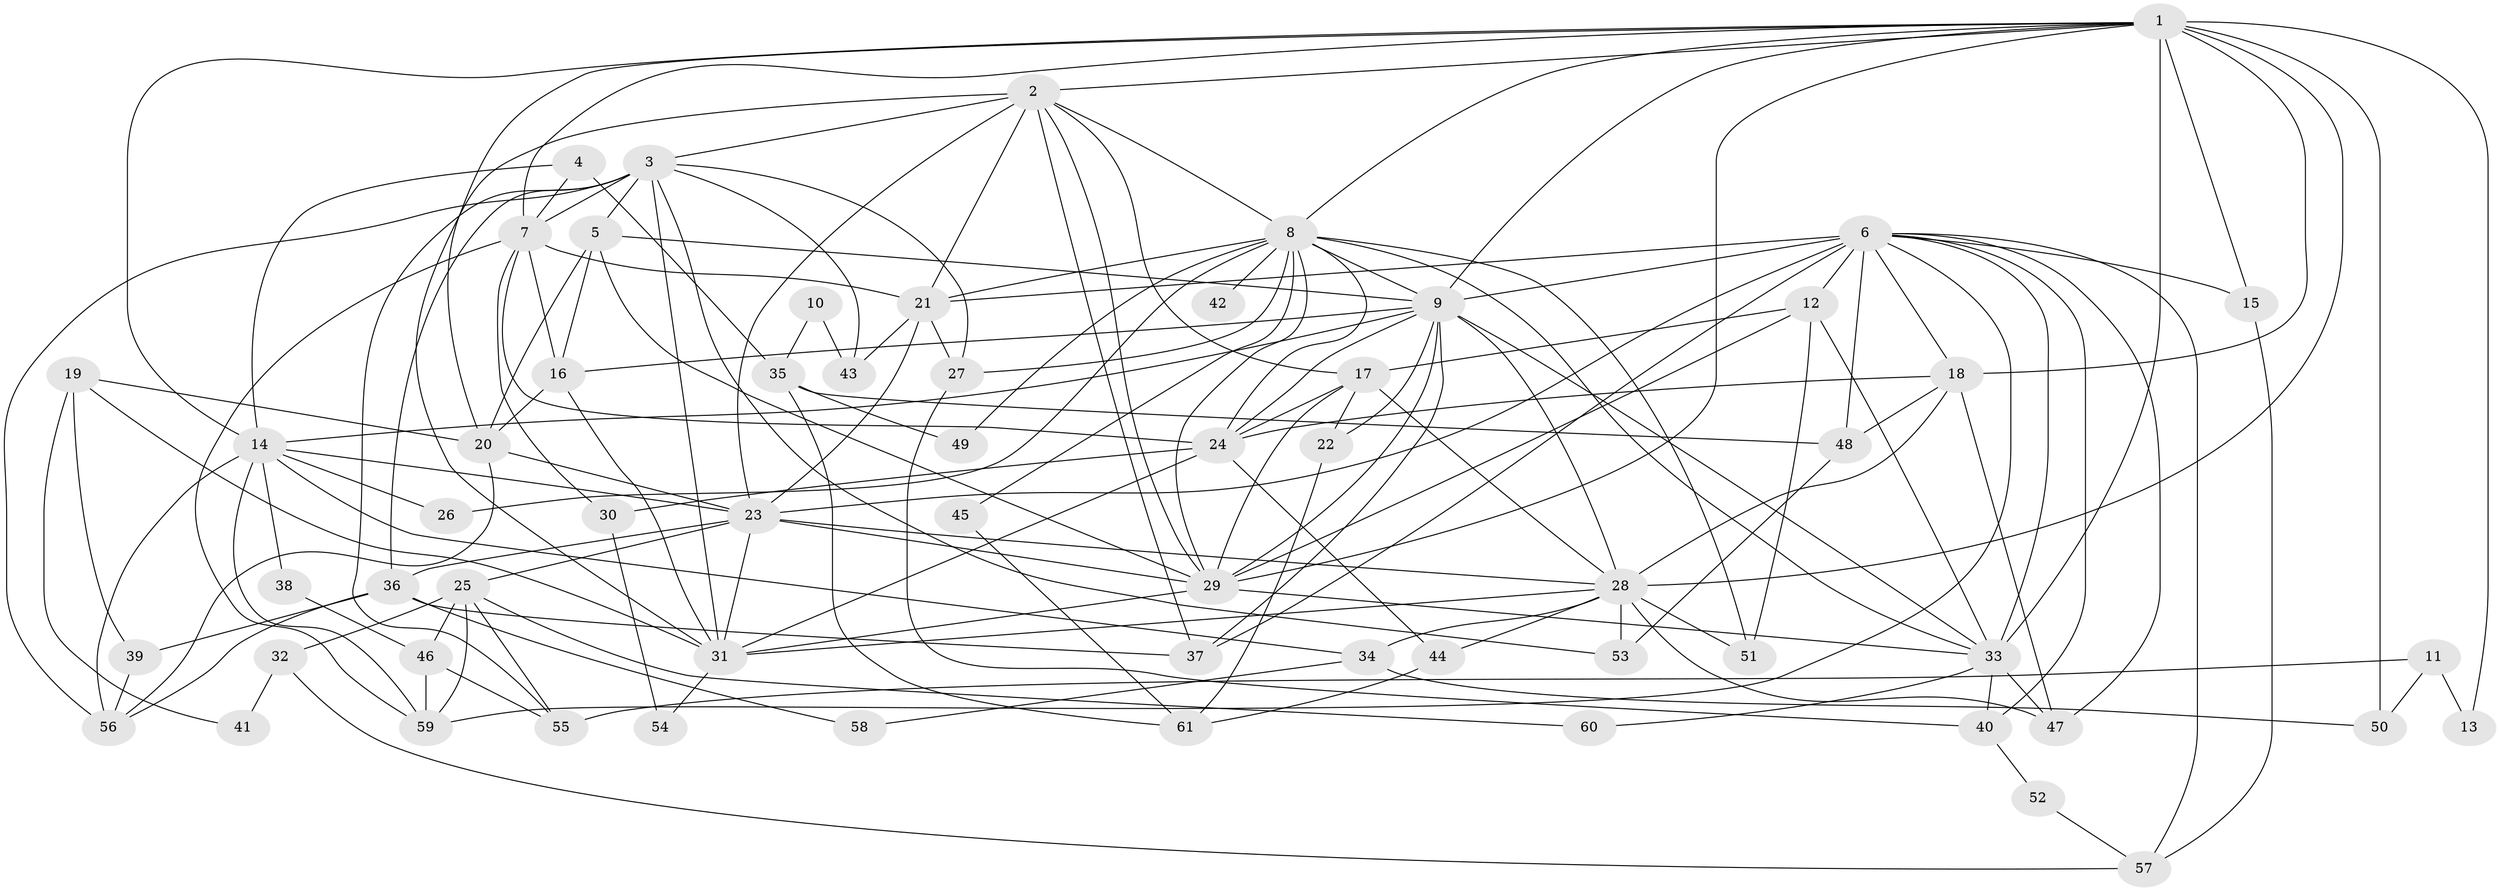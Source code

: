 // original degree distribution, {5: 0.18181818181818182, 4: 0.2975206611570248, 7: 0.049586776859504134, 3: 0.23140495867768596, 2: 0.1487603305785124, 6: 0.08264462809917356, 8: 0.008264462809917356}
// Generated by graph-tools (version 1.1) at 2025/50/03/04/25 22:50:46]
// undirected, 61 vertices, 157 edges
graph export_dot {
  node [color=gray90,style=filled];
  1;
  2;
  3;
  4;
  5;
  6;
  7;
  8;
  9;
  10;
  11;
  12;
  13;
  14;
  15;
  16;
  17;
  18;
  19;
  20;
  21;
  22;
  23;
  24;
  25;
  26;
  27;
  28;
  29;
  30;
  31;
  32;
  33;
  34;
  35;
  36;
  37;
  38;
  39;
  40;
  41;
  42;
  43;
  44;
  45;
  46;
  47;
  48;
  49;
  50;
  51;
  52;
  53;
  54;
  55;
  56;
  57;
  58;
  59;
  60;
  61;
  1 -- 2 [weight=1.0];
  1 -- 7 [weight=1.0];
  1 -- 8 [weight=1.0];
  1 -- 9 [weight=1.0];
  1 -- 13 [weight=1.0];
  1 -- 14 [weight=1.0];
  1 -- 15 [weight=2.0];
  1 -- 18 [weight=1.0];
  1 -- 20 [weight=1.0];
  1 -- 28 [weight=1.0];
  1 -- 29 [weight=1.0];
  1 -- 33 [weight=2.0];
  1 -- 50 [weight=1.0];
  2 -- 3 [weight=1.0];
  2 -- 8 [weight=1.0];
  2 -- 17 [weight=1.0];
  2 -- 21 [weight=1.0];
  2 -- 23 [weight=1.0];
  2 -- 29 [weight=1.0];
  2 -- 31 [weight=2.0];
  2 -- 37 [weight=1.0];
  3 -- 5 [weight=1.0];
  3 -- 7 [weight=1.0];
  3 -- 27 [weight=1.0];
  3 -- 31 [weight=1.0];
  3 -- 36 [weight=1.0];
  3 -- 43 [weight=1.0];
  3 -- 53 [weight=1.0];
  3 -- 55 [weight=1.0];
  3 -- 56 [weight=1.0];
  4 -- 7 [weight=1.0];
  4 -- 14 [weight=1.0];
  4 -- 35 [weight=1.0];
  5 -- 9 [weight=2.0];
  5 -- 16 [weight=1.0];
  5 -- 20 [weight=1.0];
  5 -- 29 [weight=1.0];
  6 -- 9 [weight=1.0];
  6 -- 12 [weight=2.0];
  6 -- 15 [weight=1.0];
  6 -- 18 [weight=1.0];
  6 -- 21 [weight=1.0];
  6 -- 23 [weight=3.0];
  6 -- 33 [weight=2.0];
  6 -- 37 [weight=1.0];
  6 -- 40 [weight=1.0];
  6 -- 47 [weight=1.0];
  6 -- 48 [weight=1.0];
  6 -- 57 [weight=1.0];
  6 -- 59 [weight=1.0];
  7 -- 16 [weight=1.0];
  7 -- 21 [weight=1.0];
  7 -- 24 [weight=1.0];
  7 -- 30 [weight=1.0];
  7 -- 59 [weight=1.0];
  8 -- 9 [weight=1.0];
  8 -- 21 [weight=1.0];
  8 -- 24 [weight=1.0];
  8 -- 26 [weight=1.0];
  8 -- 27 [weight=1.0];
  8 -- 29 [weight=1.0];
  8 -- 33 [weight=1.0];
  8 -- 42 [weight=2.0];
  8 -- 45 [weight=1.0];
  8 -- 49 [weight=1.0];
  8 -- 51 [weight=1.0];
  9 -- 14 [weight=1.0];
  9 -- 16 [weight=1.0];
  9 -- 22 [weight=2.0];
  9 -- 24 [weight=2.0];
  9 -- 28 [weight=1.0];
  9 -- 29 [weight=1.0];
  9 -- 33 [weight=1.0];
  9 -- 37 [weight=1.0];
  10 -- 35 [weight=1.0];
  10 -- 43 [weight=1.0];
  11 -- 13 [weight=1.0];
  11 -- 50 [weight=1.0];
  11 -- 55 [weight=1.0];
  12 -- 17 [weight=1.0];
  12 -- 29 [weight=1.0];
  12 -- 33 [weight=1.0];
  12 -- 51 [weight=1.0];
  14 -- 23 [weight=1.0];
  14 -- 26 [weight=2.0];
  14 -- 34 [weight=1.0];
  14 -- 38 [weight=1.0];
  14 -- 56 [weight=2.0];
  14 -- 59 [weight=1.0];
  15 -- 57 [weight=1.0];
  16 -- 20 [weight=1.0];
  16 -- 31 [weight=1.0];
  17 -- 22 [weight=1.0];
  17 -- 24 [weight=1.0];
  17 -- 28 [weight=1.0];
  17 -- 29 [weight=1.0];
  18 -- 24 [weight=1.0];
  18 -- 28 [weight=2.0];
  18 -- 47 [weight=1.0];
  18 -- 48 [weight=1.0];
  19 -- 20 [weight=1.0];
  19 -- 31 [weight=1.0];
  19 -- 39 [weight=1.0];
  19 -- 41 [weight=1.0];
  20 -- 23 [weight=2.0];
  20 -- 56 [weight=1.0];
  21 -- 23 [weight=1.0];
  21 -- 27 [weight=1.0];
  21 -- 43 [weight=1.0];
  22 -- 61 [weight=1.0];
  23 -- 25 [weight=1.0];
  23 -- 28 [weight=1.0];
  23 -- 29 [weight=1.0];
  23 -- 31 [weight=1.0];
  23 -- 36 [weight=1.0];
  24 -- 30 [weight=1.0];
  24 -- 31 [weight=2.0];
  24 -- 44 [weight=1.0];
  25 -- 32 [weight=1.0];
  25 -- 46 [weight=1.0];
  25 -- 55 [weight=1.0];
  25 -- 59 [weight=1.0];
  25 -- 60 [weight=1.0];
  27 -- 40 [weight=1.0];
  28 -- 31 [weight=1.0];
  28 -- 34 [weight=1.0];
  28 -- 44 [weight=1.0];
  28 -- 47 [weight=1.0];
  28 -- 51 [weight=1.0];
  28 -- 53 [weight=1.0];
  29 -- 31 [weight=1.0];
  29 -- 33 [weight=1.0];
  30 -- 54 [weight=1.0];
  31 -- 54 [weight=1.0];
  32 -- 41 [weight=1.0];
  32 -- 57 [weight=1.0];
  33 -- 40 [weight=1.0];
  33 -- 47 [weight=1.0];
  33 -- 60 [weight=1.0];
  34 -- 50 [weight=1.0];
  34 -- 58 [weight=1.0];
  35 -- 48 [weight=1.0];
  35 -- 49 [weight=1.0];
  35 -- 61 [weight=1.0];
  36 -- 37 [weight=1.0];
  36 -- 39 [weight=1.0];
  36 -- 56 [weight=1.0];
  36 -- 58 [weight=1.0];
  38 -- 46 [weight=1.0];
  39 -- 56 [weight=1.0];
  40 -- 52 [weight=1.0];
  44 -- 61 [weight=1.0];
  45 -- 61 [weight=1.0];
  46 -- 55 [weight=1.0];
  46 -- 59 [weight=1.0];
  48 -- 53 [weight=1.0];
  52 -- 57 [weight=1.0];
}
